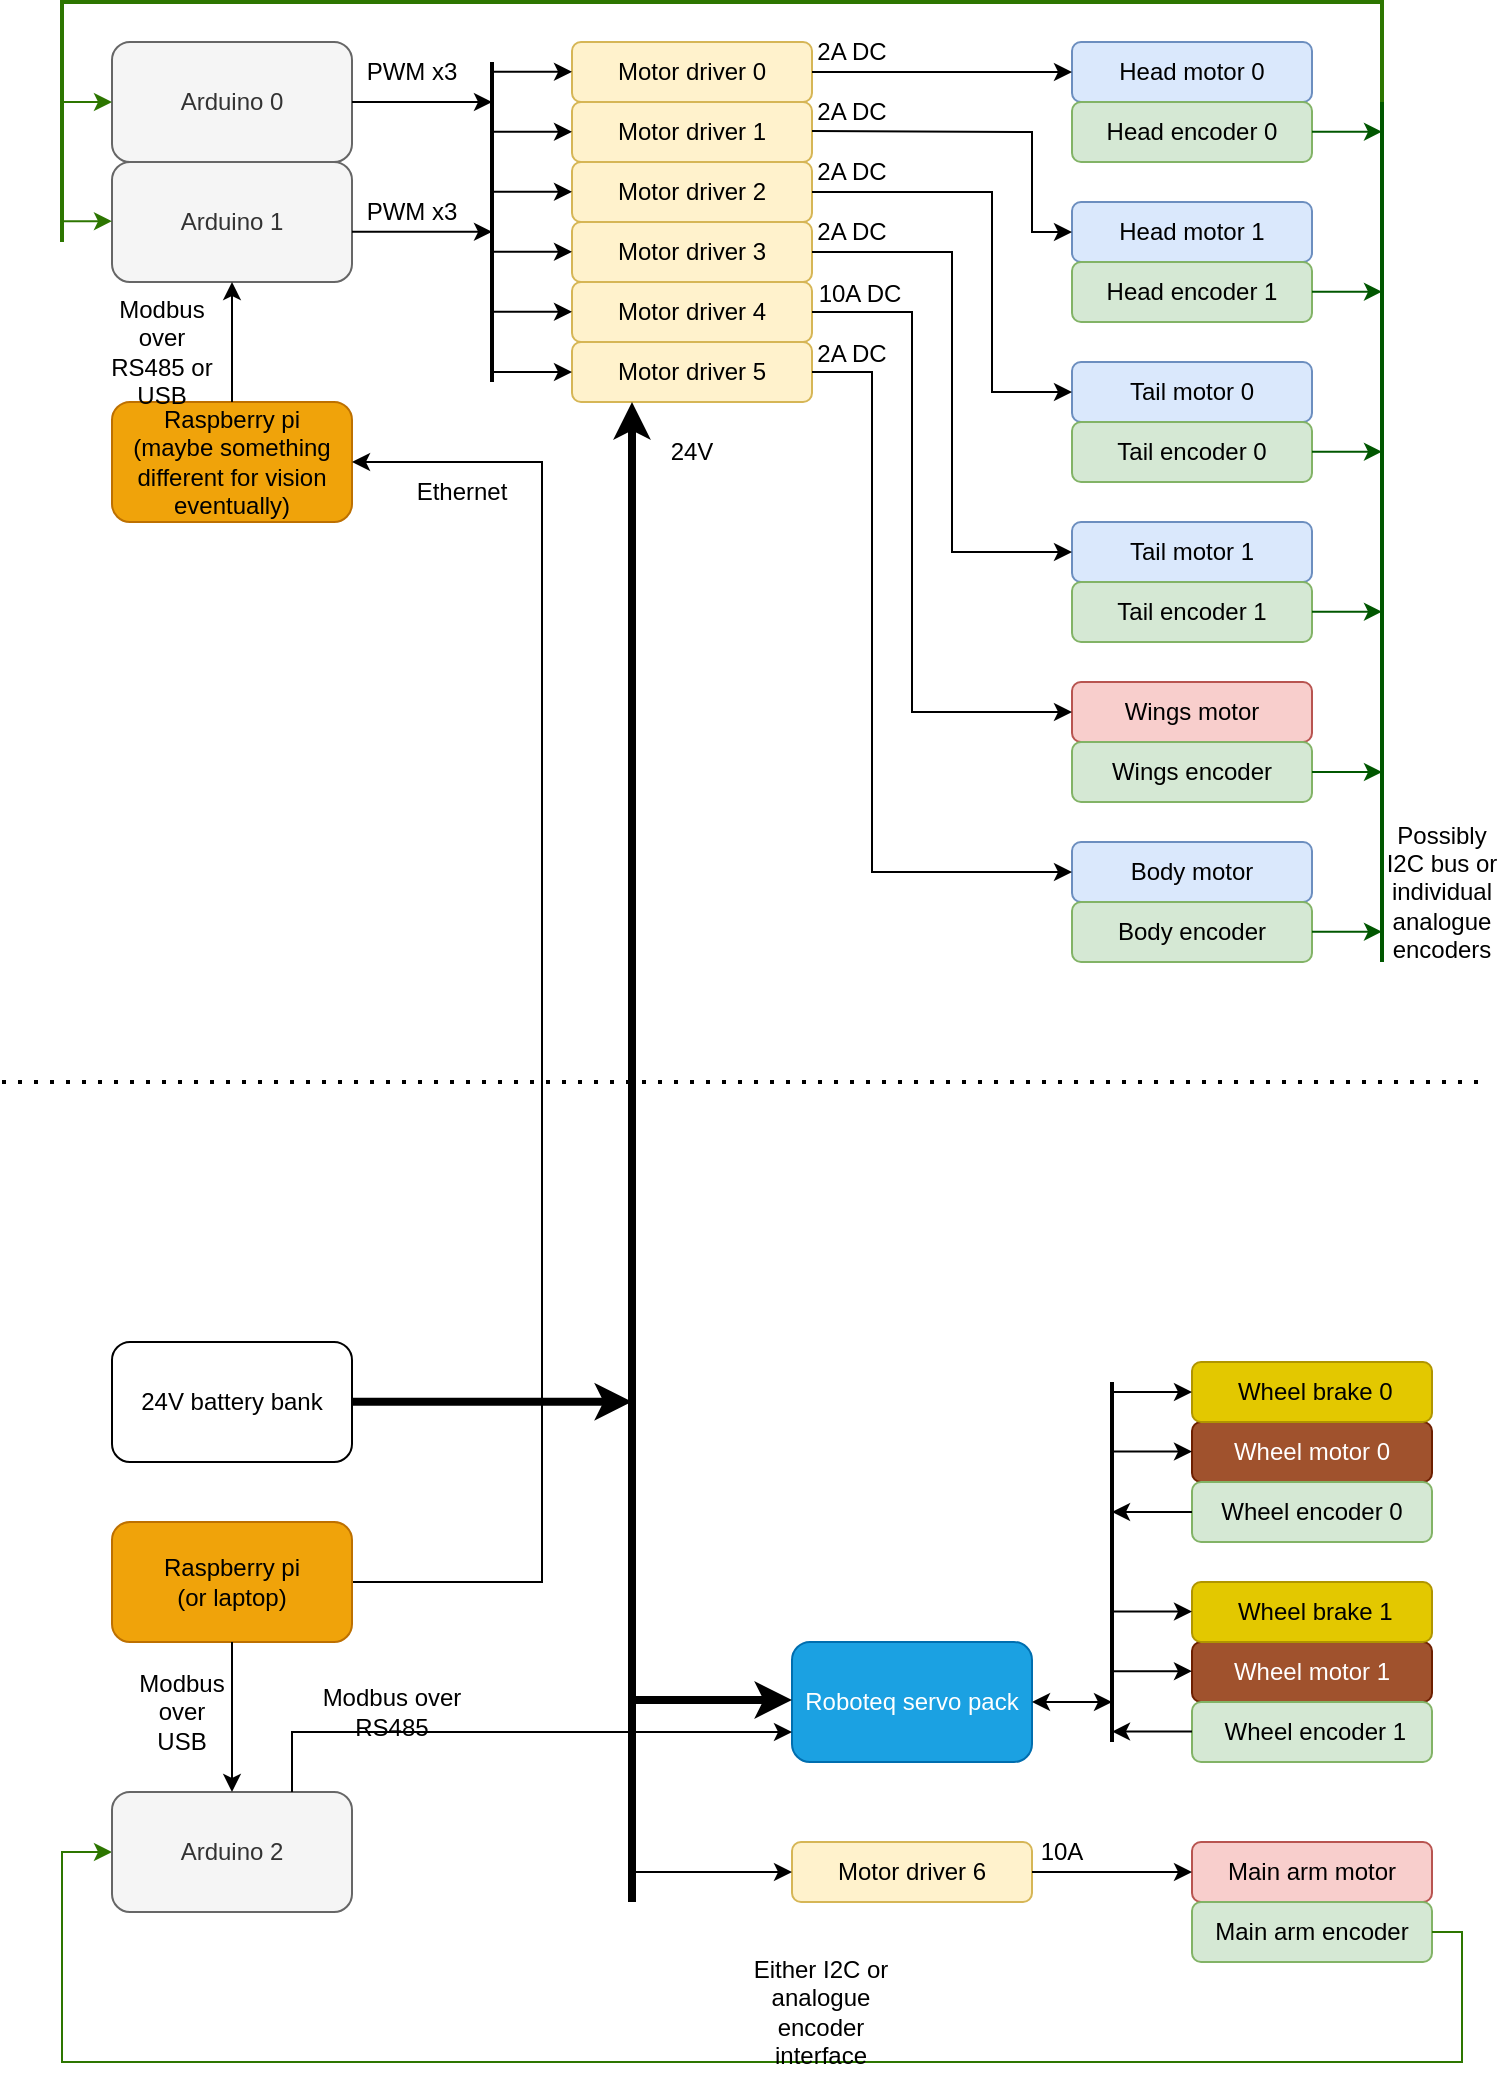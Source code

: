 <mxfile version="20.5.3" type="github">
  <diagram id="bVXuVBvyYeP3UB7t1bTR" name="Page-1">
    <mxGraphModel dx="984" dy="568" grid="1" gridSize="10" guides="1" tooltips="1" connect="1" arrows="1" fold="1" page="1" pageScale="1" pageWidth="850" pageHeight="1100" math="0" shadow="0">
      <root>
        <mxCell id="0" />
        <mxCell id="1" parent="0" />
        <mxCell id="CeexQBsngMKWRdjRGY8y-2" value="Head motor 0" style="rounded=1;whiteSpace=wrap;html=1;fillColor=#dae8fc;strokeColor=#6c8ebf;" vertex="1" parent="1">
          <mxGeometry x="605" y="50" width="120" height="30" as="geometry" />
        </mxCell>
        <mxCell id="CeexQBsngMKWRdjRGY8y-4" value="Head encoder 0" style="rounded=1;whiteSpace=wrap;html=1;fillColor=#d5e8d4;strokeColor=#82b366;" vertex="1" parent="1">
          <mxGeometry x="605" y="80" width="120" height="30" as="geometry" />
        </mxCell>
        <mxCell id="CeexQBsngMKWRdjRGY8y-5" value="Head motor 1" style="rounded=1;whiteSpace=wrap;html=1;fillColor=#dae8fc;strokeColor=#6c8ebf;" vertex="1" parent="1">
          <mxGeometry x="605" y="130" width="120" height="30" as="geometry" />
        </mxCell>
        <mxCell id="CeexQBsngMKWRdjRGY8y-6" value="Head encoder 1" style="rounded=1;whiteSpace=wrap;html=1;fillColor=#d5e8d4;strokeColor=#82b366;" vertex="1" parent="1">
          <mxGeometry x="605" y="160" width="120" height="30" as="geometry" />
        </mxCell>
        <mxCell id="CeexQBsngMKWRdjRGY8y-7" value="Tail motor 0" style="rounded=1;whiteSpace=wrap;html=1;fillColor=#dae8fc;strokeColor=#6c8ebf;" vertex="1" parent="1">
          <mxGeometry x="605" y="210" width="120" height="30" as="geometry" />
        </mxCell>
        <mxCell id="CeexQBsngMKWRdjRGY8y-8" value="Tail encoder 0" style="rounded=1;whiteSpace=wrap;html=1;fillColor=#d5e8d4;strokeColor=#82b366;" vertex="1" parent="1">
          <mxGeometry x="605" y="240" width="120" height="30" as="geometry" />
        </mxCell>
        <mxCell id="CeexQBsngMKWRdjRGY8y-9" value="Tail motor 1" style="rounded=1;whiteSpace=wrap;html=1;fillColor=#dae8fc;strokeColor=#6c8ebf;" vertex="1" parent="1">
          <mxGeometry x="605" y="290" width="120" height="30" as="geometry" />
        </mxCell>
        <mxCell id="CeexQBsngMKWRdjRGY8y-10" value="Tail encoder 1" style="rounded=1;whiteSpace=wrap;html=1;fillColor=#d5e8d4;strokeColor=#82b366;" vertex="1" parent="1">
          <mxGeometry x="605" y="320" width="120" height="30" as="geometry" />
        </mxCell>
        <mxCell id="CeexQBsngMKWRdjRGY8y-12" value="Wings motor" style="rounded=1;whiteSpace=wrap;html=1;fillColor=#f8cecc;strokeColor=#b85450;" vertex="1" parent="1">
          <mxGeometry x="605" y="370" width="120" height="30" as="geometry" />
        </mxCell>
        <mxCell id="CeexQBsngMKWRdjRGY8y-13" value="Wings encoder" style="rounded=1;whiteSpace=wrap;html=1;fillColor=#d5e8d4;strokeColor=#82b366;" vertex="1" parent="1">
          <mxGeometry x="605" y="400" width="120" height="30" as="geometry" />
        </mxCell>
        <mxCell id="CeexQBsngMKWRdjRGY8y-14" value="Body motor" style="rounded=1;whiteSpace=wrap;html=1;fillColor=#dae8fc;strokeColor=#6c8ebf;" vertex="1" parent="1">
          <mxGeometry x="605" y="450" width="120" height="30" as="geometry" />
        </mxCell>
        <mxCell id="CeexQBsngMKWRdjRGY8y-15" value="Body encoder" style="rounded=1;whiteSpace=wrap;html=1;fillColor=#d5e8d4;strokeColor=#82b366;" vertex="1" parent="1">
          <mxGeometry x="605" y="480" width="120" height="30" as="geometry" />
        </mxCell>
        <mxCell id="CeexQBsngMKWRdjRGY8y-16" value="Motor driver 0" style="rounded=1;whiteSpace=wrap;html=1;fillColor=#fff2cc;strokeColor=#d6b656;" vertex="1" parent="1">
          <mxGeometry x="355" y="50" width="120" height="30" as="geometry" />
        </mxCell>
        <mxCell id="CeexQBsngMKWRdjRGY8y-17" value="Motor driver 1" style="rounded=1;whiteSpace=wrap;html=1;fillColor=#fff2cc;strokeColor=#d6b656;" vertex="1" parent="1">
          <mxGeometry x="355" y="80" width="120" height="30" as="geometry" />
        </mxCell>
        <mxCell id="CeexQBsngMKWRdjRGY8y-18" value="Motor driver 2" style="rounded=1;whiteSpace=wrap;html=1;fillColor=#fff2cc;strokeColor=#d6b656;" vertex="1" parent="1">
          <mxGeometry x="355" y="110" width="120" height="30" as="geometry" />
        </mxCell>
        <mxCell id="CeexQBsngMKWRdjRGY8y-19" value="Motor driver 3" style="rounded=1;whiteSpace=wrap;html=1;fillColor=#fff2cc;strokeColor=#d6b656;" vertex="1" parent="1">
          <mxGeometry x="355" y="140" width="120" height="30" as="geometry" />
        </mxCell>
        <mxCell id="CeexQBsngMKWRdjRGY8y-20" value="Motor driver 4" style="rounded=1;whiteSpace=wrap;html=1;fillColor=#fff2cc;strokeColor=#d6b656;" vertex="1" parent="1">
          <mxGeometry x="355" y="170" width="120" height="30" as="geometry" />
        </mxCell>
        <mxCell id="CeexQBsngMKWRdjRGY8y-21" value="Motor driver 5" style="rounded=1;whiteSpace=wrap;html=1;fillColor=#fff2cc;strokeColor=#d6b656;" vertex="1" parent="1">
          <mxGeometry x="355" y="200" width="120" height="30" as="geometry" />
        </mxCell>
        <mxCell id="CeexQBsngMKWRdjRGY8y-24" value="" style="endArrow=classic;html=1;rounded=0;exitX=1;exitY=0.5;exitDx=0;exitDy=0;entryX=0;entryY=0.5;entryDx=0;entryDy=0;" edge="1" parent="1" source="CeexQBsngMKWRdjRGY8y-16" target="CeexQBsngMKWRdjRGY8y-2">
          <mxGeometry width="50" height="50" relative="1" as="geometry">
            <mxPoint x="705" y="300" as="sourcePoint" />
            <mxPoint x="755" y="250" as="targetPoint" />
          </mxGeometry>
        </mxCell>
        <mxCell id="CeexQBsngMKWRdjRGY8y-25" value="" style="endArrow=classic;html=1;rounded=0;exitX=1;exitY=0.5;exitDx=0;exitDy=0;entryX=0;entryY=0.5;entryDx=0;entryDy=0;" edge="1" parent="1" target="CeexQBsngMKWRdjRGY8y-5">
          <mxGeometry width="50" height="50" relative="1" as="geometry">
            <mxPoint x="475" y="94.5" as="sourcePoint" />
            <mxPoint x="605" y="94.5" as="targetPoint" />
            <Array as="points">
              <mxPoint x="585" y="95" />
              <mxPoint x="585" y="145" />
            </Array>
          </mxGeometry>
        </mxCell>
        <mxCell id="CeexQBsngMKWRdjRGY8y-26" value="" style="endArrow=classic;html=1;rounded=0;entryX=0;entryY=0.5;entryDx=0;entryDy=0;exitX=1;exitY=0.5;exitDx=0;exitDy=0;" edge="1" parent="1" source="CeexQBsngMKWRdjRGY8y-18" target="CeexQBsngMKWRdjRGY8y-7">
          <mxGeometry width="50" height="50" relative="1" as="geometry">
            <mxPoint x="475" y="130" as="sourcePoint" />
            <mxPoint x="605" y="180.25" as="targetPoint" />
            <Array as="points">
              <mxPoint x="565" y="125" />
              <mxPoint x="565" y="225" />
            </Array>
          </mxGeometry>
        </mxCell>
        <mxCell id="CeexQBsngMKWRdjRGY8y-27" value="" style="endArrow=classic;html=1;rounded=0;entryX=0;entryY=0.5;entryDx=0;entryDy=0;exitX=1;exitY=0.5;exitDx=0;exitDy=0;" edge="1" parent="1" source="CeexQBsngMKWRdjRGY8y-19" target="CeexQBsngMKWRdjRGY8y-9">
          <mxGeometry width="50" height="50" relative="1" as="geometry">
            <mxPoint x="465" y="160" as="sourcePoint" />
            <mxPoint x="595" y="260" as="targetPoint" />
            <Array as="points">
              <mxPoint x="545" y="155" />
              <mxPoint x="545" y="305" />
            </Array>
          </mxGeometry>
        </mxCell>
        <mxCell id="CeexQBsngMKWRdjRGY8y-28" value="" style="endArrow=classic;html=1;rounded=0;entryX=0;entryY=0.5;entryDx=0;entryDy=0;exitX=1;exitY=0.5;exitDx=0;exitDy=0;" edge="1" parent="1" source="CeexQBsngMKWRdjRGY8y-20" target="CeexQBsngMKWRdjRGY8y-12">
          <mxGeometry width="50" height="50" relative="1" as="geometry">
            <mxPoint x="455" y="190" as="sourcePoint" />
            <mxPoint x="585" y="340" as="targetPoint" />
            <Array as="points">
              <mxPoint x="525" y="185" />
              <mxPoint x="525" y="385" />
            </Array>
          </mxGeometry>
        </mxCell>
        <mxCell id="CeexQBsngMKWRdjRGY8y-29" value="" style="endArrow=classic;html=1;rounded=0;entryX=0;entryY=0.5;entryDx=0;entryDy=0;exitX=1;exitY=0.5;exitDx=0;exitDy=0;" edge="1" parent="1" source="CeexQBsngMKWRdjRGY8y-21" target="CeexQBsngMKWRdjRGY8y-14">
          <mxGeometry width="50" height="50" relative="1" as="geometry">
            <mxPoint x="455" y="210" as="sourcePoint" />
            <mxPoint x="585" y="410" as="targetPoint" />
            <Array as="points">
              <mxPoint x="505" y="215" />
              <mxPoint x="505" y="465" />
            </Array>
          </mxGeometry>
        </mxCell>
        <mxCell id="CeexQBsngMKWRdjRGY8y-30" value="Arduino 0" style="rounded=1;whiteSpace=wrap;html=1;fillColor=#f5f5f5;fontColor=#333333;strokeColor=#666666;" vertex="1" parent="1">
          <mxGeometry x="125" y="50" width="120" height="60" as="geometry" />
        </mxCell>
        <mxCell id="CeexQBsngMKWRdjRGY8y-31" value="Arduino 1" style="rounded=1;whiteSpace=wrap;html=1;fillColor=#f5f5f5;fontColor=#333333;strokeColor=#666666;" vertex="1" parent="1">
          <mxGeometry x="125" y="110" width="120" height="60" as="geometry" />
        </mxCell>
        <mxCell id="CeexQBsngMKWRdjRGY8y-32" value="" style="endArrow=none;html=1;rounded=0;endFill=0;strokeWidth=2;" edge="1" parent="1">
          <mxGeometry width="50" height="50" relative="1" as="geometry">
            <mxPoint x="315" y="60" as="sourcePoint" />
            <mxPoint x="315" y="220" as="targetPoint" />
          </mxGeometry>
        </mxCell>
        <mxCell id="CeexQBsngMKWRdjRGY8y-33" value="" style="endArrow=classic;html=1;rounded=0;entryX=0;entryY=0.5;entryDx=0;entryDy=0;" edge="1" parent="1" target="CeexQBsngMKWRdjRGY8y-21">
          <mxGeometry width="50" height="50" relative="1" as="geometry">
            <mxPoint x="315" y="215" as="sourcePoint" />
            <mxPoint x="375" y="160" as="targetPoint" />
          </mxGeometry>
        </mxCell>
        <mxCell id="CeexQBsngMKWRdjRGY8y-34" value="" style="endArrow=classic;html=1;rounded=0;entryX=0;entryY=0.5;entryDx=0;entryDy=0;" edge="1" parent="1">
          <mxGeometry width="50" height="50" relative="1" as="geometry">
            <mxPoint x="315" y="184.92" as="sourcePoint" />
            <mxPoint x="355" y="184.92" as="targetPoint" />
          </mxGeometry>
        </mxCell>
        <mxCell id="CeexQBsngMKWRdjRGY8y-35" value="" style="endArrow=classic;html=1;rounded=0;entryX=0;entryY=0.5;entryDx=0;entryDy=0;" edge="1" parent="1">
          <mxGeometry width="50" height="50" relative="1" as="geometry">
            <mxPoint x="315" y="154.92" as="sourcePoint" />
            <mxPoint x="355" y="154.92" as="targetPoint" />
          </mxGeometry>
        </mxCell>
        <mxCell id="CeexQBsngMKWRdjRGY8y-36" value="" style="endArrow=classic;html=1;rounded=0;entryX=0;entryY=0.5;entryDx=0;entryDy=0;" edge="1" parent="1">
          <mxGeometry width="50" height="50" relative="1" as="geometry">
            <mxPoint x="315" y="124.92" as="sourcePoint" />
            <mxPoint x="355" y="124.92" as="targetPoint" />
          </mxGeometry>
        </mxCell>
        <mxCell id="CeexQBsngMKWRdjRGY8y-37" value="" style="endArrow=classic;html=1;rounded=0;entryX=0;entryY=0.5;entryDx=0;entryDy=0;" edge="1" parent="1">
          <mxGeometry width="50" height="50" relative="1" as="geometry">
            <mxPoint x="315" y="94.92" as="sourcePoint" />
            <mxPoint x="355" y="94.92" as="targetPoint" />
          </mxGeometry>
        </mxCell>
        <mxCell id="CeexQBsngMKWRdjRGY8y-38" value="" style="endArrow=classic;html=1;rounded=0;entryX=0;entryY=0.5;entryDx=0;entryDy=0;" edge="1" parent="1">
          <mxGeometry width="50" height="50" relative="1" as="geometry">
            <mxPoint x="315" y="64.92" as="sourcePoint" />
            <mxPoint x="355" y="64.92" as="targetPoint" />
          </mxGeometry>
        </mxCell>
        <mxCell id="CeexQBsngMKWRdjRGY8y-39" value="" style="endArrow=classic;html=1;rounded=0;exitX=1;exitY=0.5;exitDx=0;exitDy=0;" edge="1" parent="1" source="CeexQBsngMKWRdjRGY8y-30">
          <mxGeometry width="50" height="50" relative="1" as="geometry">
            <mxPoint x="285" y="160" as="sourcePoint" />
            <mxPoint x="315" y="80" as="targetPoint" />
          </mxGeometry>
        </mxCell>
        <mxCell id="CeexQBsngMKWRdjRGY8y-40" value="" style="endArrow=classic;html=1;rounded=0;exitX=1;exitY=0.5;exitDx=0;exitDy=0;" edge="1" parent="1">
          <mxGeometry width="50" height="50" relative="1" as="geometry">
            <mxPoint x="245" y="144.93" as="sourcePoint" />
            <mxPoint x="315" y="144.93" as="targetPoint" />
          </mxGeometry>
        </mxCell>
        <mxCell id="CeexQBsngMKWRdjRGY8y-41" value="PWM x3" style="text;html=1;strokeColor=none;fillColor=none;align=center;verticalAlign=middle;whiteSpace=wrap;rounded=0;" vertex="1" parent="1">
          <mxGeometry x="245" y="50" width="60" height="30" as="geometry" />
        </mxCell>
        <mxCell id="CeexQBsngMKWRdjRGY8y-42" value="PWM x3" style="text;html=1;strokeColor=none;fillColor=none;align=center;verticalAlign=middle;whiteSpace=wrap;rounded=0;" vertex="1" parent="1">
          <mxGeometry x="245" y="120" width="60" height="30" as="geometry" />
        </mxCell>
        <mxCell id="CeexQBsngMKWRdjRGY8y-43" value="2A DC" style="text;html=1;strokeColor=none;fillColor=none;align=center;verticalAlign=middle;whiteSpace=wrap;rounded=0;" vertex="1" parent="1">
          <mxGeometry x="465" y="40" width="60" height="30" as="geometry" />
        </mxCell>
        <mxCell id="CeexQBsngMKWRdjRGY8y-44" value="2A DC" style="text;html=1;strokeColor=none;fillColor=none;align=center;verticalAlign=middle;whiteSpace=wrap;rounded=0;" vertex="1" parent="1">
          <mxGeometry x="465" y="70" width="60" height="30" as="geometry" />
        </mxCell>
        <mxCell id="CeexQBsngMKWRdjRGY8y-45" value="2A DC" style="text;html=1;strokeColor=none;fillColor=none;align=center;verticalAlign=middle;whiteSpace=wrap;rounded=0;" vertex="1" parent="1">
          <mxGeometry x="465" y="100" width="60" height="30" as="geometry" />
        </mxCell>
        <mxCell id="CeexQBsngMKWRdjRGY8y-46" value="2A DC" style="text;html=1;strokeColor=none;fillColor=none;align=center;verticalAlign=middle;whiteSpace=wrap;rounded=0;" vertex="1" parent="1">
          <mxGeometry x="465" y="130" width="60" height="30" as="geometry" />
        </mxCell>
        <mxCell id="CeexQBsngMKWRdjRGY8y-48" value="10A DC" style="text;html=1;strokeColor=none;fillColor=none;align=center;verticalAlign=middle;whiteSpace=wrap;rounded=0;" vertex="1" parent="1">
          <mxGeometry x="469" y="161" width="60" height="30" as="geometry" />
        </mxCell>
        <mxCell id="CeexQBsngMKWRdjRGY8y-49" value="2A DC" style="text;html=1;strokeColor=none;fillColor=none;align=center;verticalAlign=middle;whiteSpace=wrap;rounded=0;" vertex="1" parent="1">
          <mxGeometry x="465" y="191" width="60" height="30" as="geometry" />
        </mxCell>
        <mxCell id="CeexQBsngMKWRdjRGY8y-50" value="" style="endArrow=none;html=1;rounded=0;endFill=0;fillColor=#008a00;strokeColor=#005700;strokeWidth=2;" edge="1" parent="1">
          <mxGeometry width="50" height="50" relative="1" as="geometry">
            <mxPoint x="760" y="80" as="sourcePoint" />
            <mxPoint x="760" y="510" as="targetPoint" />
          </mxGeometry>
        </mxCell>
        <mxCell id="CeexQBsngMKWRdjRGY8y-51" value="" style="endArrow=classic;html=1;rounded=0;exitX=1;exitY=0.5;exitDx=0;exitDy=0;fillColor=#008a00;strokeColor=#005700;" edge="1" parent="1" source="CeexQBsngMKWRdjRGY8y-13">
          <mxGeometry width="50" height="50" relative="1" as="geometry">
            <mxPoint x="730" y="430" as="sourcePoint" />
            <mxPoint x="760" y="415" as="targetPoint" />
          </mxGeometry>
        </mxCell>
        <mxCell id="CeexQBsngMKWRdjRGY8y-52" value="" style="endArrow=classic;html=1;rounded=0;exitX=1;exitY=0.5;exitDx=0;exitDy=0;fillColor=#008a00;strokeColor=#005700;" edge="1" parent="1">
          <mxGeometry width="50" height="50" relative="1" as="geometry">
            <mxPoint x="725.0" y="494.86" as="sourcePoint" />
            <mxPoint x="760.0" y="494.86" as="targetPoint" />
          </mxGeometry>
        </mxCell>
        <mxCell id="CeexQBsngMKWRdjRGY8y-53" value="" style="endArrow=classic;html=1;rounded=0;exitX=1;exitY=0.5;exitDx=0;exitDy=0;fillColor=#008a00;strokeColor=#005700;" edge="1" parent="1">
          <mxGeometry width="50" height="50" relative="1" as="geometry">
            <mxPoint x="725" y="334.86" as="sourcePoint" />
            <mxPoint x="760" y="334.86" as="targetPoint" />
          </mxGeometry>
        </mxCell>
        <mxCell id="CeexQBsngMKWRdjRGY8y-54" value="" style="endArrow=classic;html=1;rounded=0;exitX=1;exitY=0.5;exitDx=0;exitDy=0;fillColor=#008a00;strokeColor=#005700;" edge="1" parent="1">
          <mxGeometry width="50" height="50" relative="1" as="geometry">
            <mxPoint x="725" y="254.86" as="sourcePoint" />
            <mxPoint x="760" y="254.86" as="targetPoint" />
          </mxGeometry>
        </mxCell>
        <mxCell id="CeexQBsngMKWRdjRGY8y-55" value="" style="endArrow=classic;html=1;rounded=0;exitX=1;exitY=0.5;exitDx=0;exitDy=0;fillColor=#008a00;strokeColor=#005700;" edge="1" parent="1">
          <mxGeometry width="50" height="50" relative="1" as="geometry">
            <mxPoint x="725" y="174.86" as="sourcePoint" />
            <mxPoint x="760" y="174.86" as="targetPoint" />
          </mxGeometry>
        </mxCell>
        <mxCell id="CeexQBsngMKWRdjRGY8y-56" value="" style="endArrow=classic;html=1;rounded=0;exitX=1;exitY=0.5;exitDx=0;exitDy=0;fillColor=#008a00;strokeColor=#005700;" edge="1" parent="1">
          <mxGeometry width="50" height="50" relative="1" as="geometry">
            <mxPoint x="725" y="94.86" as="sourcePoint" />
            <mxPoint x="760" y="94.86" as="targetPoint" />
          </mxGeometry>
        </mxCell>
        <mxCell id="CeexQBsngMKWRdjRGY8y-57" value="" style="endArrow=none;html=1;rounded=0;fillColor=#60a917;strokeColor=#2D7600;strokeWidth=2;endFill=0;" edge="1" parent="1">
          <mxGeometry width="50" height="50" relative="1" as="geometry">
            <mxPoint x="760" y="80" as="sourcePoint" />
            <mxPoint x="100" y="140" as="targetPoint" />
            <Array as="points">
              <mxPoint x="760" y="30" />
              <mxPoint x="100" y="30" />
              <mxPoint x="100" y="140" />
              <mxPoint x="100" y="150" />
            </Array>
          </mxGeometry>
        </mxCell>
        <mxCell id="CeexQBsngMKWRdjRGY8y-58" value="" style="endArrow=classic;html=1;rounded=0;entryX=0;entryY=0.5;entryDx=0;entryDy=0;fillColor=#60a917;strokeColor=#2D7600;" edge="1" parent="1" target="CeexQBsngMKWRdjRGY8y-30">
          <mxGeometry width="50" height="50" relative="1" as="geometry">
            <mxPoint x="100" y="80" as="sourcePoint" />
            <mxPoint x="270" y="90" as="targetPoint" />
          </mxGeometry>
        </mxCell>
        <mxCell id="CeexQBsngMKWRdjRGY8y-59" value="Possibly I2C bus or individual analogue encoders" style="text;html=1;strokeColor=none;fillColor=none;align=center;verticalAlign=middle;whiteSpace=wrap;rounded=0;" vertex="1" parent="1">
          <mxGeometry x="760" y="460" width="60" height="30" as="geometry" />
        </mxCell>
        <mxCell id="CeexQBsngMKWRdjRGY8y-60" value="&lt;div&gt;Raspberry pi&lt;/div&gt;&lt;div&gt;(maybe something different for vision eventually)&lt;br&gt;&lt;/div&gt;" style="rounded=1;whiteSpace=wrap;html=1;fillColor=#f0a30a;fontColor=#000000;strokeColor=#BD7000;" vertex="1" parent="1">
          <mxGeometry x="125" y="230" width="120" height="60" as="geometry" />
        </mxCell>
        <mxCell id="CeexQBsngMKWRdjRGY8y-61" value="" style="endArrow=classic;html=1;rounded=0;exitX=0.5;exitY=0;exitDx=0;exitDy=0;entryX=0.5;entryY=1;entryDx=0;entryDy=0;" edge="1" parent="1" source="CeexQBsngMKWRdjRGY8y-60" target="CeexQBsngMKWRdjRGY8y-31">
          <mxGeometry width="50" height="50" relative="1" as="geometry">
            <mxPoint x="420" y="330" as="sourcePoint" />
            <mxPoint x="470" y="280" as="targetPoint" />
          </mxGeometry>
        </mxCell>
        <mxCell id="CeexQBsngMKWRdjRGY8y-62" value="Modbus over RS485 or USB" style="text;html=1;strokeColor=none;fillColor=none;align=center;verticalAlign=middle;whiteSpace=wrap;rounded=0;" vertex="1" parent="1">
          <mxGeometry x="120" y="190" width="60" height="30" as="geometry" />
        </mxCell>
        <mxCell id="CeexQBsngMKWRdjRGY8y-63" value="" style="endArrow=classic;html=1;rounded=0;entryX=0.25;entryY=1;entryDx=0;entryDy=0;strokeWidth=4;" edge="1" parent="1" target="CeexQBsngMKWRdjRGY8y-21">
          <mxGeometry width="50" height="50" relative="1" as="geometry">
            <mxPoint x="385" y="980" as="sourcePoint" />
            <mxPoint x="390" y="335" as="targetPoint" />
          </mxGeometry>
        </mxCell>
        <mxCell id="CeexQBsngMKWRdjRGY8y-64" value="" style="endArrow=classic;html=1;rounded=0;entryX=1;entryY=0.5;entryDx=0;entryDy=0;exitX=1;exitY=0.5;exitDx=0;exitDy=0;" edge="1" parent="1" source="CeexQBsngMKWRdjRGY8y-85" target="CeexQBsngMKWRdjRGY8y-60">
          <mxGeometry width="50" height="50" relative="1" as="geometry">
            <mxPoint x="370" y="830" as="sourcePoint" />
            <mxPoint x="370" y="260" as="targetPoint" />
            <Array as="points">
              <mxPoint x="340" y="820" />
              <mxPoint x="340" y="260" />
            </Array>
          </mxGeometry>
        </mxCell>
        <mxCell id="CeexQBsngMKWRdjRGY8y-65" value="24V" style="text;html=1;strokeColor=none;fillColor=none;align=center;verticalAlign=middle;whiteSpace=wrap;rounded=0;" vertex="1" parent="1">
          <mxGeometry x="385" y="240" width="60" height="30" as="geometry" />
        </mxCell>
        <mxCell id="CeexQBsngMKWRdjRGY8y-66" value="Ethernet" style="text;html=1;strokeColor=none;fillColor=none;align=center;verticalAlign=middle;whiteSpace=wrap;rounded=0;" vertex="1" parent="1">
          <mxGeometry x="270" y="260" width="60" height="30" as="geometry" />
        </mxCell>
        <mxCell id="CeexQBsngMKWRdjRGY8y-67" value="24V battery bank" style="rounded=1;whiteSpace=wrap;html=1;" vertex="1" parent="1">
          <mxGeometry x="125" y="700" width="120" height="60" as="geometry" />
        </mxCell>
        <mxCell id="CeexQBsngMKWRdjRGY8y-68" value="Wheel motor 0" style="rounded=1;whiteSpace=wrap;html=1;fillColor=#a0522d;strokeColor=#6D1F00;fontColor=#ffffff;" vertex="1" parent="1">
          <mxGeometry x="665" y="740" width="120" height="30" as="geometry" />
        </mxCell>
        <mxCell id="CeexQBsngMKWRdjRGY8y-69" value="Wheel encoder 0" style="rounded=1;whiteSpace=wrap;html=1;fillColor=#d5e8d4;strokeColor=#82b366;" vertex="1" parent="1">
          <mxGeometry x="665" y="770" width="120" height="30" as="geometry" />
        </mxCell>
        <mxCell id="CeexQBsngMKWRdjRGY8y-70" value="Wheel motor 1" style="rounded=1;whiteSpace=wrap;html=1;fillColor=#a0522d;strokeColor=#6D1F00;fontColor=#ffffff;" vertex="1" parent="1">
          <mxGeometry x="665" y="850" width="120" height="30" as="geometry" />
        </mxCell>
        <mxCell id="CeexQBsngMKWRdjRGY8y-71" value="&amp;nbsp;Wheel encoder 1" style="rounded=1;whiteSpace=wrap;html=1;fillColor=#d5e8d4;strokeColor=#82b366;" vertex="1" parent="1">
          <mxGeometry x="665" y="880" width="120" height="30" as="geometry" />
        </mxCell>
        <mxCell id="CeexQBsngMKWRdjRGY8y-72" value="&amp;nbsp;Wheel brake 1" style="rounded=1;whiteSpace=wrap;html=1;fillColor=#e3c800;strokeColor=#B09500;fontColor=#000000;" vertex="1" parent="1">
          <mxGeometry x="665" y="820" width="120" height="30" as="geometry" />
        </mxCell>
        <mxCell id="CeexQBsngMKWRdjRGY8y-73" value="&amp;nbsp;Wheel brake 0" style="rounded=1;whiteSpace=wrap;html=1;fillColor=#e3c800;strokeColor=#B09500;fontColor=#000000;" vertex="1" parent="1">
          <mxGeometry x="665" y="710" width="120" height="30" as="geometry" />
        </mxCell>
        <mxCell id="CeexQBsngMKWRdjRGY8y-74" value="Roboteq servo pack" style="rounded=1;whiteSpace=wrap;html=1;fillColor=#1ba1e2;fontColor=#ffffff;strokeColor=#006EAF;" vertex="1" parent="1">
          <mxGeometry x="465" y="850" width="120" height="60" as="geometry" />
        </mxCell>
        <mxCell id="CeexQBsngMKWRdjRGY8y-75" value="" style="endArrow=none;html=1;rounded=0;strokeWidth=2;" edge="1" parent="1">
          <mxGeometry width="50" height="50" relative="1" as="geometry">
            <mxPoint x="625" y="900" as="sourcePoint" />
            <mxPoint x="625" y="720" as="targetPoint" />
          </mxGeometry>
        </mxCell>
        <mxCell id="CeexQBsngMKWRdjRGY8y-76" value="" style="endArrow=classic;html=1;rounded=0;entryX=0;entryY=0.5;entryDx=0;entryDy=0;fillColor=#60a917;strokeColor=#2D7600;" edge="1" parent="1">
          <mxGeometry width="50" height="50" relative="1" as="geometry">
            <mxPoint x="100" y="139.6" as="sourcePoint" />
            <mxPoint x="125" y="139.6" as="targetPoint" />
          </mxGeometry>
        </mxCell>
        <mxCell id="CeexQBsngMKWRdjRGY8y-77" value="" style="endArrow=classic;html=1;rounded=0;strokeWidth=1;entryX=0;entryY=0.5;entryDx=0;entryDy=0;" edge="1" parent="1" target="CeexQBsngMKWRdjRGY8y-73">
          <mxGeometry width="50" height="50" relative="1" as="geometry">
            <mxPoint x="625" y="725" as="sourcePoint" />
            <mxPoint x="585" y="710" as="targetPoint" />
          </mxGeometry>
        </mxCell>
        <mxCell id="CeexQBsngMKWRdjRGY8y-78" value="" style="endArrow=classic;html=1;rounded=0;strokeWidth=1;entryX=0;entryY=0.5;entryDx=0;entryDy=0;" edge="1" parent="1">
          <mxGeometry width="50" height="50" relative="1" as="geometry">
            <mxPoint x="625" y="754.8" as="sourcePoint" />
            <mxPoint x="665" y="754.8" as="targetPoint" />
          </mxGeometry>
        </mxCell>
        <mxCell id="CeexQBsngMKWRdjRGY8y-79" value="" style="endArrow=classic;html=1;rounded=0;strokeWidth=1;exitX=0;exitY=0.5;exitDx=0;exitDy=0;" edge="1" parent="1" source="CeexQBsngMKWRdjRGY8y-69">
          <mxGeometry width="50" height="50" relative="1" as="geometry">
            <mxPoint x="535" y="800" as="sourcePoint" />
            <mxPoint x="625" y="785" as="targetPoint" />
          </mxGeometry>
        </mxCell>
        <mxCell id="CeexQBsngMKWRdjRGY8y-80" value="" style="endArrow=classic;html=1;rounded=0;strokeWidth=1;entryX=0;entryY=0.5;entryDx=0;entryDy=0;" edge="1" parent="1">
          <mxGeometry width="50" height="50" relative="1" as="geometry">
            <mxPoint x="625" y="834.8" as="sourcePoint" />
            <mxPoint x="665" y="834.8" as="targetPoint" />
          </mxGeometry>
        </mxCell>
        <mxCell id="CeexQBsngMKWRdjRGY8y-81" value="" style="endArrow=classic;html=1;rounded=0;strokeWidth=1;entryX=0;entryY=0.5;entryDx=0;entryDy=0;" edge="1" parent="1">
          <mxGeometry width="50" height="50" relative="1" as="geometry">
            <mxPoint x="625" y="864.6" as="sourcePoint" />
            <mxPoint x="665" y="864.6" as="targetPoint" />
          </mxGeometry>
        </mxCell>
        <mxCell id="CeexQBsngMKWRdjRGY8y-82" value="" style="endArrow=classic;html=1;rounded=0;strokeWidth=1;exitX=0;exitY=0.5;exitDx=0;exitDy=0;" edge="1" parent="1">
          <mxGeometry width="50" height="50" relative="1" as="geometry">
            <mxPoint x="665" y="894.8" as="sourcePoint" />
            <mxPoint x="625" y="894.8" as="targetPoint" />
          </mxGeometry>
        </mxCell>
        <mxCell id="CeexQBsngMKWRdjRGY8y-83" value="" style="endArrow=classic;html=1;rounded=0;strokeWidth=1;exitX=1;exitY=0.5;exitDx=0;exitDy=0;startArrow=classic;startFill=1;" edge="1" parent="1" source="CeexQBsngMKWRdjRGY8y-74">
          <mxGeometry width="50" height="50" relative="1" as="geometry">
            <mxPoint x="535" y="970" as="sourcePoint" />
            <mxPoint x="625" y="880" as="targetPoint" />
          </mxGeometry>
        </mxCell>
        <mxCell id="CeexQBsngMKWRdjRGY8y-85" value="&lt;div&gt;Raspberry pi&lt;/div&gt;&lt;div&gt;(or laptop)&lt;br&gt;&lt;/div&gt;" style="rounded=1;whiteSpace=wrap;html=1;fillColor=#f0a30a;fontColor=#000000;strokeColor=#BD7000;" vertex="1" parent="1">
          <mxGeometry x="125" y="790" width="120" height="60" as="geometry" />
        </mxCell>
        <mxCell id="CeexQBsngMKWRdjRGY8y-86" value="" style="endArrow=classic;html=1;rounded=0;strokeWidth=4;" edge="1" parent="1">
          <mxGeometry width="50" height="50" relative="1" as="geometry">
            <mxPoint x="245" y="729.88" as="sourcePoint" />
            <mxPoint x="385" y="729.88" as="targetPoint" />
          </mxGeometry>
        </mxCell>
        <mxCell id="CeexQBsngMKWRdjRGY8y-87" value="" style="endArrow=classic;html=1;rounded=0;strokeWidth=4;" edge="1" parent="1">
          <mxGeometry width="50" height="50" relative="1" as="geometry">
            <mxPoint x="385" y="879" as="sourcePoint" />
            <mxPoint x="465" y="879" as="targetPoint" />
          </mxGeometry>
        </mxCell>
        <mxCell id="CeexQBsngMKWRdjRGY8y-88" value="Main arm motor" style="rounded=1;whiteSpace=wrap;html=1;fillColor=#f8cecc;strokeColor=#b85450;" vertex="1" parent="1">
          <mxGeometry x="665" y="950" width="120" height="30" as="geometry" />
        </mxCell>
        <mxCell id="CeexQBsngMKWRdjRGY8y-89" value="Main arm encoder" style="rounded=1;whiteSpace=wrap;html=1;fillColor=#d5e8d4;strokeColor=#82b366;" vertex="1" parent="1">
          <mxGeometry x="665" y="980" width="120" height="30" as="geometry" />
        </mxCell>
        <mxCell id="CeexQBsngMKWRdjRGY8y-91" value="" style="endArrow=classic;html=1;rounded=0;fillColor=#60a917;strokeColor=#2D7600;strokeWidth=1;endFill=1;exitX=1;exitY=0.5;exitDx=0;exitDy=0;entryX=0;entryY=0.5;entryDx=0;entryDy=0;" edge="1" parent="1" source="CeexQBsngMKWRdjRGY8y-89" target="CeexQBsngMKWRdjRGY8y-92">
          <mxGeometry width="50" height="50" relative="1" as="geometry">
            <mxPoint x="650" y="1180" as="sourcePoint" />
            <mxPoint x="90" y="920" as="targetPoint" />
            <Array as="points">
              <mxPoint x="800" y="995" />
              <mxPoint x="800" y="1060" />
              <mxPoint x="100" y="1060" />
              <mxPoint x="100" y="955" />
            </Array>
          </mxGeometry>
        </mxCell>
        <mxCell id="CeexQBsngMKWRdjRGY8y-92" value="Arduino 2" style="rounded=1;whiteSpace=wrap;html=1;fillColor=#f5f5f5;fontColor=#333333;strokeColor=#666666;" vertex="1" parent="1">
          <mxGeometry x="125" y="925" width="120" height="60" as="geometry" />
        </mxCell>
        <mxCell id="CeexQBsngMKWRdjRGY8y-93" value="Motor driver 6" style="rounded=1;whiteSpace=wrap;html=1;fillColor=#fff2cc;strokeColor=#d6b656;" vertex="1" parent="1">
          <mxGeometry x="465" y="950" width="120" height="30" as="geometry" />
        </mxCell>
        <mxCell id="CeexQBsngMKWRdjRGY8y-94" value="" style="endArrow=classic;html=1;rounded=0;strokeWidth=1;entryX=0;entryY=0.5;entryDx=0;entryDy=0;exitX=1;exitY=0.5;exitDx=0;exitDy=0;" edge="1" parent="1" source="CeexQBsngMKWRdjRGY8y-93" target="CeexQBsngMKWRdjRGY8y-88">
          <mxGeometry width="50" height="50" relative="1" as="geometry">
            <mxPoint x="300" y="850" as="sourcePoint" />
            <mxPoint x="350" y="800" as="targetPoint" />
          </mxGeometry>
        </mxCell>
        <mxCell id="CeexQBsngMKWRdjRGY8y-95" value="10A" style="text;html=1;strokeColor=none;fillColor=none;align=center;verticalAlign=middle;whiteSpace=wrap;rounded=0;" vertex="1" parent="1">
          <mxGeometry x="570" y="940" width="60" height="30" as="geometry" />
        </mxCell>
        <mxCell id="CeexQBsngMKWRdjRGY8y-96" value="" style="endArrow=classic;html=1;rounded=0;strokeWidth=1;entryX=0;entryY=0.5;entryDx=0;entryDy=0;" edge="1" parent="1" target="CeexQBsngMKWRdjRGY8y-93">
          <mxGeometry width="50" height="50" relative="1" as="geometry">
            <mxPoint x="385" y="965" as="sourcePoint" />
            <mxPoint x="470" y="850" as="targetPoint" />
          </mxGeometry>
        </mxCell>
        <mxCell id="CeexQBsngMKWRdjRGY8y-97" value="" style="endArrow=classic;html=1;rounded=0;strokeWidth=1;exitX=0.5;exitY=1;exitDx=0;exitDy=0;entryX=0.5;entryY=0;entryDx=0;entryDy=0;" edge="1" parent="1" source="CeexQBsngMKWRdjRGY8y-85" target="CeexQBsngMKWRdjRGY8y-92">
          <mxGeometry width="50" height="50" relative="1" as="geometry">
            <mxPoint x="270" y="920" as="sourcePoint" />
            <mxPoint x="320" y="870" as="targetPoint" />
          </mxGeometry>
        </mxCell>
        <mxCell id="CeexQBsngMKWRdjRGY8y-98" value="" style="endArrow=classic;html=1;rounded=0;strokeWidth=1;entryX=0;entryY=0.75;entryDx=0;entryDy=0;exitX=0.75;exitY=0;exitDx=0;exitDy=0;" edge="1" parent="1" source="CeexQBsngMKWRdjRGY8y-92" target="CeexQBsngMKWRdjRGY8y-74">
          <mxGeometry width="50" height="50" relative="1" as="geometry">
            <mxPoint x="180" y="895" as="sourcePoint" />
            <mxPoint x="320" y="870" as="targetPoint" />
            <Array as="points">
              <mxPoint x="215" y="895" />
            </Array>
          </mxGeometry>
        </mxCell>
        <mxCell id="CeexQBsngMKWRdjRGY8y-99" value="Modbus over RS485" style="text;html=1;strokeColor=none;fillColor=none;align=center;verticalAlign=middle;whiteSpace=wrap;rounded=0;" vertex="1" parent="1">
          <mxGeometry x="210" y="870" width="110" height="30" as="geometry" />
        </mxCell>
        <mxCell id="CeexQBsngMKWRdjRGY8y-100" value="Modbus over USB" style="text;html=1;strokeColor=none;fillColor=none;align=center;verticalAlign=middle;whiteSpace=wrap;rounded=0;" vertex="1" parent="1">
          <mxGeometry x="140" y="870" width="40" height="30" as="geometry" />
        </mxCell>
        <mxCell id="CeexQBsngMKWRdjRGY8y-101" value="" style="endArrow=none;dashed=1;html=1;dashPattern=1 3;strokeWidth=2;rounded=0;" edge="1" parent="1">
          <mxGeometry width="50" height="50" relative="1" as="geometry">
            <mxPoint x="70" y="570" as="sourcePoint" />
            <mxPoint x="810" y="570" as="targetPoint" />
          </mxGeometry>
        </mxCell>
        <mxCell id="CeexQBsngMKWRdjRGY8y-102" value="Either I2C or analogue encoder interface" style="text;html=1;strokeColor=none;fillColor=none;align=center;verticalAlign=middle;whiteSpace=wrap;rounded=0;" vertex="1" parent="1">
          <mxGeometry x="434" y="1020" width="91" height="30" as="geometry" />
        </mxCell>
      </root>
    </mxGraphModel>
  </diagram>
</mxfile>
